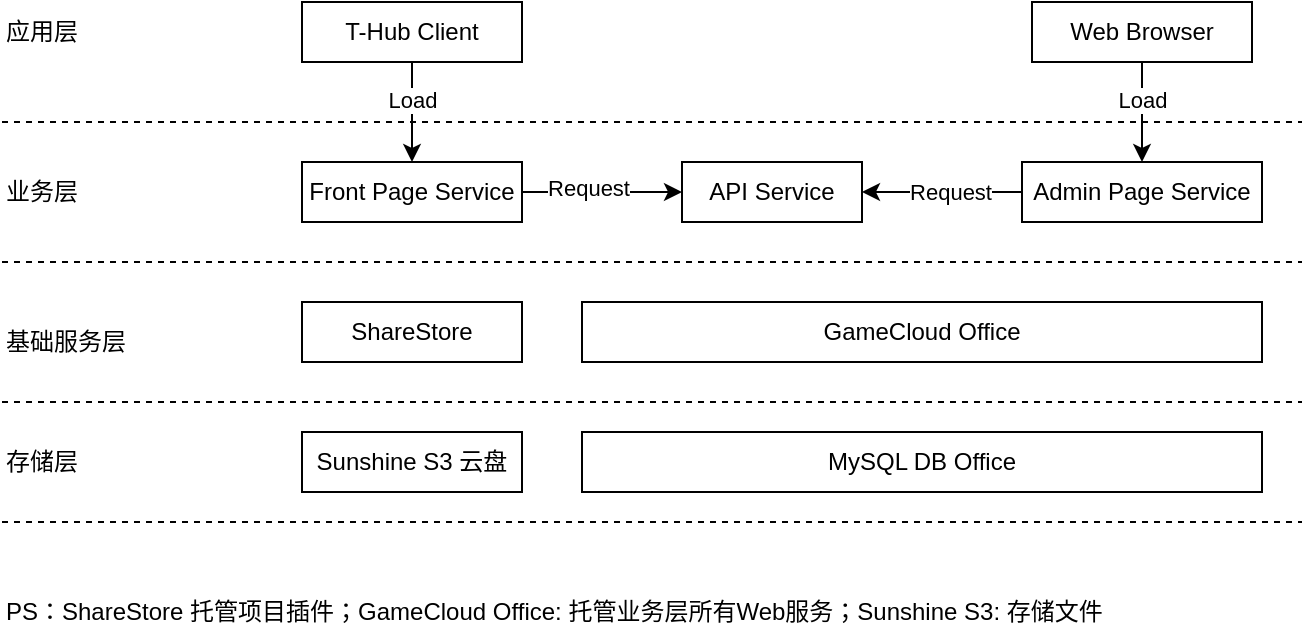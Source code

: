 <mxfile version="14.8.1" type="github">
  <diagram id="Jwy7vbVY8Tll4G8eSrtE" name="Page-1">
    <mxGraphModel dx="787" dy="499" grid="1" gridSize="10" guides="1" tooltips="1" connect="1" arrows="1" fold="1" page="0" pageScale="1" pageWidth="827" pageHeight="1169" math="0" shadow="0">
      <root>
        <mxCell id="0" />
        <mxCell id="1" parent="0" />
        <mxCell id="6alVHcAHhMvoTwvUmljT-1" value="" style="endArrow=none;dashed=1;html=1;" edge="1" parent="1">
          <mxGeometry width="50" height="50" relative="1" as="geometry">
            <mxPoint x="100" y="180" as="sourcePoint" />
            <mxPoint x="750" y="180" as="targetPoint" />
          </mxGeometry>
        </mxCell>
        <mxCell id="6alVHcAHhMvoTwvUmljT-2" value="应用层" style="text;html=1;strokeColor=none;fillColor=none;align=left;verticalAlign=middle;whiteSpace=wrap;rounded=0;" vertex="1" parent="1">
          <mxGeometry x="100" y="125" width="40" height="20" as="geometry" />
        </mxCell>
        <mxCell id="6alVHcAHhMvoTwvUmljT-3" value="T-Hub Client" style="rounded=0;whiteSpace=wrap;html=1;" vertex="1" parent="1">
          <mxGeometry x="250" y="120" width="110" height="30" as="geometry" />
        </mxCell>
        <mxCell id="6alVHcAHhMvoTwvUmljT-9" value="Web Browser" style="rounded=0;whiteSpace=wrap;html=1;" vertex="1" parent="1">
          <mxGeometry x="615" y="120" width="110" height="30" as="geometry" />
        </mxCell>
        <mxCell id="6alVHcAHhMvoTwvUmljT-11" value="" style="endArrow=none;dashed=1;html=1;" edge="1" parent="1">
          <mxGeometry width="50" height="50" relative="1" as="geometry">
            <mxPoint x="100" y="250" as="sourcePoint" />
            <mxPoint x="750" y="250" as="targetPoint" />
          </mxGeometry>
        </mxCell>
        <mxCell id="6alVHcAHhMvoTwvUmljT-12" value="业务层" style="text;html=1;strokeColor=none;fillColor=none;align=left;verticalAlign=middle;whiteSpace=wrap;rounded=0;" vertex="1" parent="1">
          <mxGeometry x="100" y="205" width="40" height="20" as="geometry" />
        </mxCell>
        <mxCell id="6alVHcAHhMvoTwvUmljT-14" value="Front Page Service" style="rounded=0;whiteSpace=wrap;html=1;" vertex="1" parent="1">
          <mxGeometry x="250" y="200" width="110" height="30" as="geometry" />
        </mxCell>
        <mxCell id="6alVHcAHhMvoTwvUmljT-15" value="Admin Page Service" style="rounded=0;whiteSpace=wrap;html=1;" vertex="1" parent="1">
          <mxGeometry x="610" y="200" width="120" height="30" as="geometry" />
        </mxCell>
        <mxCell id="6alVHcAHhMvoTwvUmljT-16" value="" style="endArrow=classic;html=1;exitX=0.5;exitY=1;exitDx=0;exitDy=0;entryX=0.5;entryY=0;entryDx=0;entryDy=0;" edge="1" parent="1" source="6alVHcAHhMvoTwvUmljT-3" target="6alVHcAHhMvoTwvUmljT-14">
          <mxGeometry width="50" height="50" relative="1" as="geometry">
            <mxPoint x="320" y="410" as="sourcePoint" />
            <mxPoint x="370" y="360" as="targetPoint" />
          </mxGeometry>
        </mxCell>
        <mxCell id="6alVHcAHhMvoTwvUmljT-17" value="Load" style="edgeLabel;html=1;align=center;verticalAlign=middle;resizable=0;points=[];" vertex="1" connectable="0" parent="6alVHcAHhMvoTwvUmljT-16">
          <mxGeometry x="-0.24" y="3" relative="1" as="geometry">
            <mxPoint x="-3" as="offset" />
          </mxGeometry>
        </mxCell>
        <mxCell id="6alVHcAHhMvoTwvUmljT-18" value="" style="endArrow=classic;html=1;exitX=0.5;exitY=1;exitDx=0;exitDy=0;entryX=0.5;entryY=0;entryDx=0;entryDy=0;" edge="1" parent="1" source="6alVHcAHhMvoTwvUmljT-9" target="6alVHcAHhMvoTwvUmljT-15">
          <mxGeometry width="50" height="50" relative="1" as="geometry">
            <mxPoint x="315" y="160" as="sourcePoint" />
            <mxPoint x="315" y="210" as="targetPoint" />
          </mxGeometry>
        </mxCell>
        <mxCell id="6alVHcAHhMvoTwvUmljT-19" value="Load" style="edgeLabel;html=1;align=center;verticalAlign=middle;resizable=0;points=[];" vertex="1" connectable="0" parent="6alVHcAHhMvoTwvUmljT-18">
          <mxGeometry x="-0.24" y="3" relative="1" as="geometry">
            <mxPoint x="-3" as="offset" />
          </mxGeometry>
        </mxCell>
        <mxCell id="6alVHcAHhMvoTwvUmljT-20" value="API Service" style="rounded=0;whiteSpace=wrap;html=1;" vertex="1" parent="1">
          <mxGeometry x="440" y="200" width="90" height="30" as="geometry" />
        </mxCell>
        <mxCell id="6alVHcAHhMvoTwvUmljT-24" value="" style="endArrow=classic;html=1;exitX=0;exitY=0.5;exitDx=0;exitDy=0;entryX=1;entryY=0.5;entryDx=0;entryDy=0;" edge="1" parent="1" source="6alVHcAHhMvoTwvUmljT-15" target="6alVHcAHhMvoTwvUmljT-20">
          <mxGeometry width="50" height="50" relative="1" as="geometry">
            <mxPoint x="360" y="390" as="sourcePoint" />
            <mxPoint x="410" y="340" as="targetPoint" />
          </mxGeometry>
        </mxCell>
        <mxCell id="6alVHcAHhMvoTwvUmljT-25" value="Request" style="edgeLabel;html=1;align=center;verticalAlign=middle;resizable=0;points=[];" vertex="1" connectable="0" parent="6alVHcAHhMvoTwvUmljT-24">
          <mxGeometry x="-0.086" y="2" relative="1" as="geometry">
            <mxPoint y="-2" as="offset" />
          </mxGeometry>
        </mxCell>
        <mxCell id="6alVHcAHhMvoTwvUmljT-26" value="" style="endArrow=classic;html=1;exitX=1;exitY=0.5;exitDx=0;exitDy=0;entryX=0;entryY=0.5;entryDx=0;entryDy=0;" edge="1" parent="1" source="6alVHcAHhMvoTwvUmljT-14" target="6alVHcAHhMvoTwvUmljT-20">
          <mxGeometry width="50" height="50" relative="1" as="geometry">
            <mxPoint x="370" y="330" as="sourcePoint" />
            <mxPoint x="420" y="280" as="targetPoint" />
          </mxGeometry>
        </mxCell>
        <mxCell id="6alVHcAHhMvoTwvUmljT-27" value="Request" style="edgeLabel;html=1;align=center;verticalAlign=middle;resizable=0;points=[];" vertex="1" connectable="0" parent="6alVHcAHhMvoTwvUmljT-26">
          <mxGeometry x="-0.171" y="3" relative="1" as="geometry">
            <mxPoint y="1" as="offset" />
          </mxGeometry>
        </mxCell>
        <mxCell id="6alVHcAHhMvoTwvUmljT-28" value="" style="endArrow=none;dashed=1;html=1;" edge="1" parent="1">
          <mxGeometry width="50" height="50" relative="1" as="geometry">
            <mxPoint x="100" y="320" as="sourcePoint" />
            <mxPoint x="750" y="320" as="targetPoint" />
          </mxGeometry>
        </mxCell>
        <mxCell id="6alVHcAHhMvoTwvUmljT-29" value="基础服务层" style="text;html=1;strokeColor=none;fillColor=none;align=left;verticalAlign=middle;whiteSpace=wrap;rounded=0;" vertex="1" parent="1">
          <mxGeometry x="100" y="280" width="70" height="20" as="geometry" />
        </mxCell>
        <mxCell id="6alVHcAHhMvoTwvUmljT-30" value="存储层" style="text;html=1;strokeColor=none;fillColor=none;align=left;verticalAlign=middle;whiteSpace=wrap;rounded=0;" vertex="1" parent="1">
          <mxGeometry x="100" y="340" width="70" height="20" as="geometry" />
        </mxCell>
        <mxCell id="6alVHcAHhMvoTwvUmljT-31" value="" style="endArrow=none;dashed=1;html=1;" edge="1" parent="1">
          <mxGeometry width="50" height="50" relative="1" as="geometry">
            <mxPoint x="100" y="380" as="sourcePoint" />
            <mxPoint x="750" y="380" as="targetPoint" />
          </mxGeometry>
        </mxCell>
        <mxCell id="6alVHcAHhMvoTwvUmljT-33" value="GameCloud Office" style="rounded=0;whiteSpace=wrap;html=1;" vertex="1" parent="1">
          <mxGeometry x="390" y="270" width="340" height="30" as="geometry" />
        </mxCell>
        <mxCell id="6alVHcAHhMvoTwvUmljT-34" value="ShareStore" style="rounded=0;whiteSpace=wrap;html=1;" vertex="1" parent="1">
          <mxGeometry x="250" y="270" width="110" height="30" as="geometry" />
        </mxCell>
        <mxCell id="6alVHcAHhMvoTwvUmljT-35" value="MySQL DB Office" style="rounded=0;whiteSpace=wrap;html=1;" vertex="1" parent="1">
          <mxGeometry x="390" y="335" width="340" height="30" as="geometry" />
        </mxCell>
        <mxCell id="6alVHcAHhMvoTwvUmljT-36" value="Sunshine S3 云盘" style="rounded=0;whiteSpace=wrap;html=1;" vertex="1" parent="1">
          <mxGeometry x="250" y="335" width="110" height="30" as="geometry" />
        </mxCell>
        <mxCell id="6alVHcAHhMvoTwvUmljT-37" value="PS：ShareStore 托管项目插件；GameCloud Office: 托管业务层所有Web服务；Sunshine S3: 存储文件" style="text;html=1;strokeColor=none;fillColor=none;align=left;verticalAlign=middle;whiteSpace=wrap;rounded=0;" vertex="1" parent="1">
          <mxGeometry x="100" y="410" width="640" height="30" as="geometry" />
        </mxCell>
      </root>
    </mxGraphModel>
  </diagram>
</mxfile>
